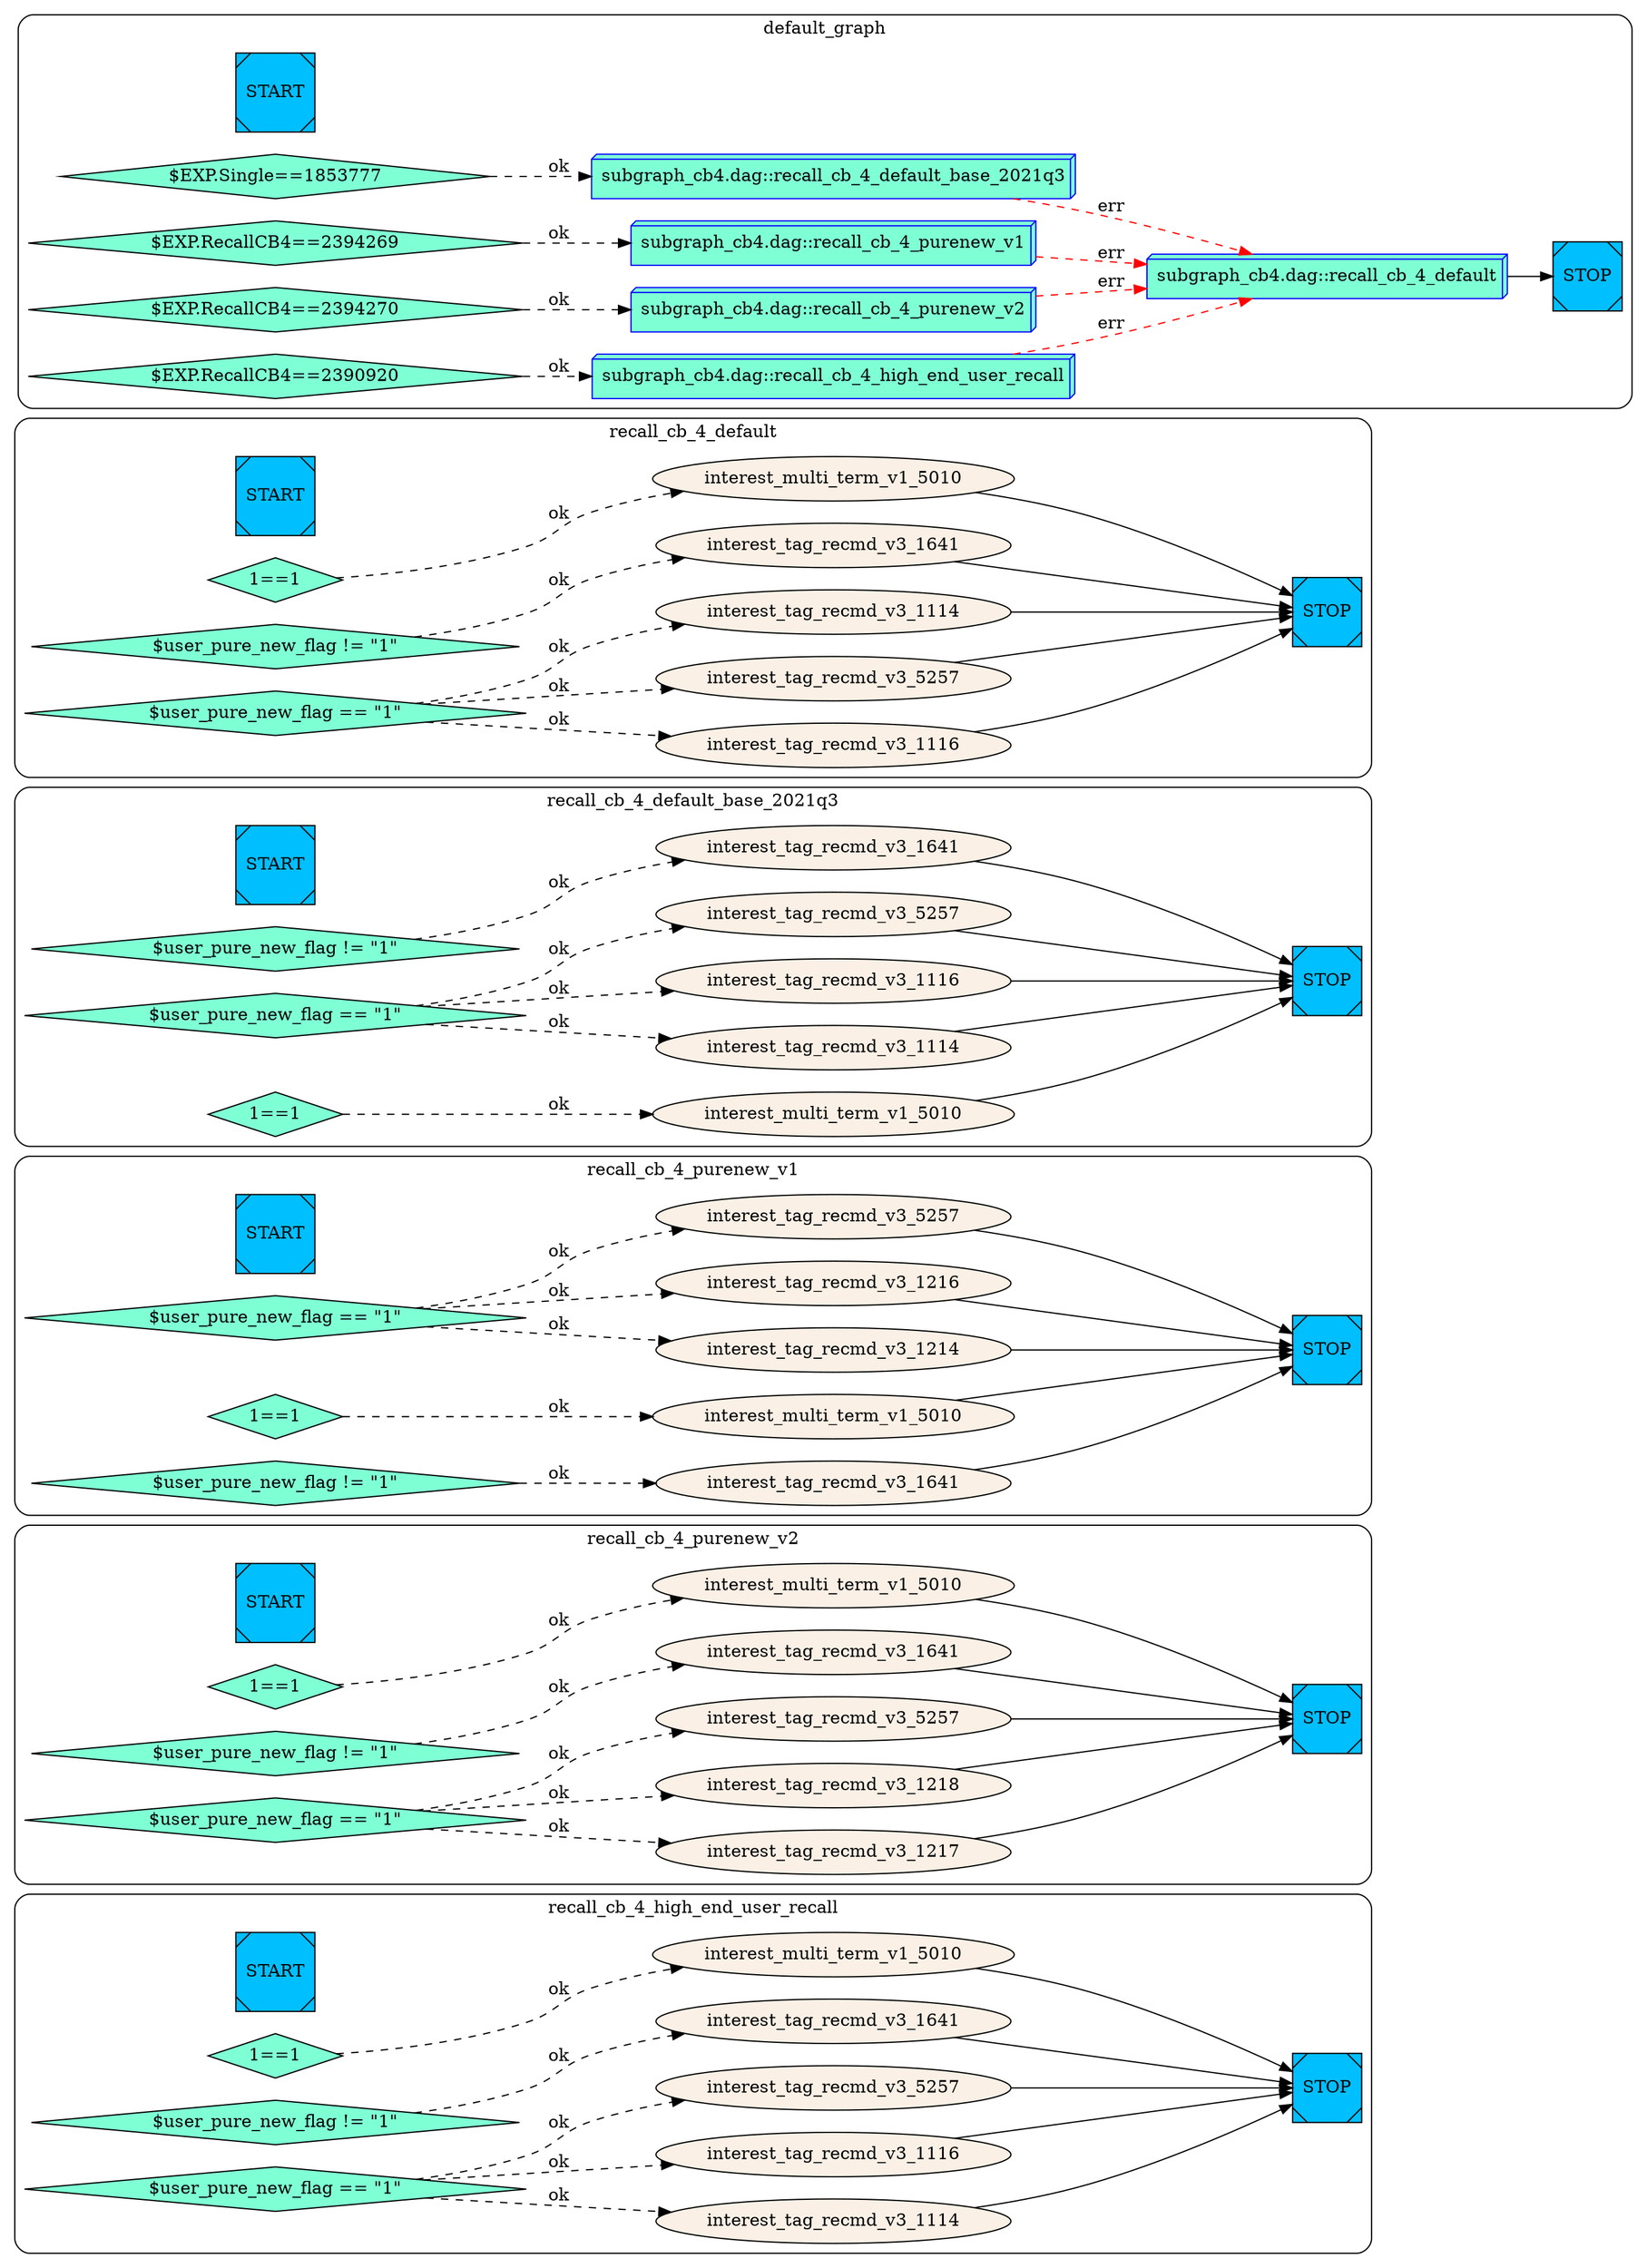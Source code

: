 digraph G {
    rankdir=LR;
  subgraph cluster_recall_cb_4_high_end_user_recall{
    style = rounded;
    label = "recall_cb_4_high_end_user_recall";
    recall_cb_4_high_end_user_recall__START__[color=black fillcolor=deepskyblue style=filled shape=Msquare label="START"];
    recall_cb_4_high_end_user_recall__STOP__[color=black fillcolor=deepskyblue style=filled shape=Msquare label="STOP"];
    recall_cb_4_high_end_user_recall_recall_cb_4_high_end_user_recall_0 [label="1==1" shape=diamond color=black fillcolor=aquamarine style=filled];
    recall_cb_4_high_end_user_recall_interest_multi_term_v1_5010 [label="interest_multi_term_v1_5010" color=black fillcolor=linen style=filled];
    recall_cb_4_high_end_user_recall_recall_cb_4_high_end_user_recall_1 [label="$user_pure_new_flag != \"1\"" shape=diamond color=black fillcolor=aquamarine style=filled];
    recall_cb_4_high_end_user_recall_interest_tag_recmd_v3_1641 [label="interest_tag_recmd_v3_1641" color=black fillcolor=linen style=filled];
    recall_cb_4_high_end_user_recall_recall_cb_4_high_end_user_recall_2 [label="$user_pure_new_flag == \"1\"" shape=diamond color=black fillcolor=aquamarine style=filled];
    recall_cb_4_high_end_user_recall_interest_tag_recmd_v3_1114 [label="interest_tag_recmd_v3_1114" color=black fillcolor=linen style=filled];
    recall_cb_4_high_end_user_recall_interest_tag_recmd_v3_1116 [label="interest_tag_recmd_v3_1116" color=black fillcolor=linen style=filled];
    recall_cb_4_high_end_user_recall_interest_tag_recmd_v3_5257 [label="interest_tag_recmd_v3_5257" color=black fillcolor=linen style=filled];
    recall_cb_4_high_end_user_recall_interest_tag_recmd_v3_1641 -> recall_cb_4_high_end_user_recall__STOP__;
    recall_cb_4_high_end_user_recall_recall_cb_4_high_end_user_recall_1 -> recall_cb_4_high_end_user_recall_interest_tag_recmd_v3_1641 [style=dashed label="ok"];
    recall_cb_4_high_end_user_recall_interest_tag_recmd_v3_1114 -> recall_cb_4_high_end_user_recall__STOP__;
    recall_cb_4_high_end_user_recall_recall_cb_4_high_end_user_recall_2 -> recall_cb_4_high_end_user_recall_interest_tag_recmd_v3_1114 [style=dashed label="ok"];
    recall_cb_4_high_end_user_recall_interest_tag_recmd_v3_1116 -> recall_cb_4_high_end_user_recall__STOP__;
    recall_cb_4_high_end_user_recall_recall_cb_4_high_end_user_recall_2 -> recall_cb_4_high_end_user_recall_interest_tag_recmd_v3_1116 [style=dashed label="ok"];
    recall_cb_4_high_end_user_recall_interest_tag_recmd_v3_5257 -> recall_cb_4_high_end_user_recall__STOP__;
    recall_cb_4_high_end_user_recall_recall_cb_4_high_end_user_recall_2 -> recall_cb_4_high_end_user_recall_interest_tag_recmd_v3_5257 [style=dashed label="ok"];
    recall_cb_4_high_end_user_recall_interest_multi_term_v1_5010 -> recall_cb_4_high_end_user_recall__STOP__;
    recall_cb_4_high_end_user_recall_recall_cb_4_high_end_user_recall_0 -> recall_cb_4_high_end_user_recall_interest_multi_term_v1_5010 [style=dashed label="ok"];
};
  subgraph cluster_recall_cb_4_purenew_v2{
    style = rounded;
    label = "recall_cb_4_purenew_v2";
    recall_cb_4_purenew_v2__START__[color=black fillcolor=deepskyblue style=filled shape=Msquare label="START"];
    recall_cb_4_purenew_v2__STOP__[color=black fillcolor=deepskyblue style=filled shape=Msquare label="STOP"];
    recall_cb_4_purenew_v2_interest_tag_recmd_v3_1217 [label="interest_tag_recmd_v3_1217" color=black fillcolor=linen style=filled];
    recall_cb_4_purenew_v2_interest_tag_recmd_v3_1218 [label="interest_tag_recmd_v3_1218" color=black fillcolor=linen style=filled];
    recall_cb_4_purenew_v2_interest_tag_recmd_v3_5257 [label="interest_tag_recmd_v3_5257" color=black fillcolor=linen style=filled];
    recall_cb_4_purenew_v2_recall_cb_4_purenew_v2_0 [label="1==1" shape=diamond color=black fillcolor=aquamarine style=filled];
    recall_cb_4_purenew_v2_interest_multi_term_v1_5010 [label="interest_multi_term_v1_5010" color=black fillcolor=linen style=filled];
    recall_cb_4_purenew_v2_recall_cb_4_purenew_v2_1 [label="$user_pure_new_flag != \"1\"" shape=diamond color=black fillcolor=aquamarine style=filled];
    recall_cb_4_purenew_v2_interest_tag_recmd_v3_1641 [label="interest_tag_recmd_v3_1641" color=black fillcolor=linen style=filled];
    recall_cb_4_purenew_v2_recall_cb_4_purenew_v2_2 [label="$user_pure_new_flag == \"1\"" shape=diamond color=black fillcolor=aquamarine style=filled];
    recall_cb_4_purenew_v2_interest_tag_recmd_v3_1217 -> recall_cb_4_purenew_v2__STOP__;
    recall_cb_4_purenew_v2_recall_cb_4_purenew_v2_2 -> recall_cb_4_purenew_v2_interest_tag_recmd_v3_1217 [style=dashed label="ok"];
    recall_cb_4_purenew_v2_interest_tag_recmd_v3_1218 -> recall_cb_4_purenew_v2__STOP__;
    recall_cb_4_purenew_v2_recall_cb_4_purenew_v2_2 -> recall_cb_4_purenew_v2_interest_tag_recmd_v3_1218 [style=dashed label="ok"];
    recall_cb_4_purenew_v2_interest_tag_recmd_v3_5257 -> recall_cb_4_purenew_v2__STOP__;
    recall_cb_4_purenew_v2_recall_cb_4_purenew_v2_2 -> recall_cb_4_purenew_v2_interest_tag_recmd_v3_5257 [style=dashed label="ok"];
    recall_cb_4_purenew_v2_interest_multi_term_v1_5010 -> recall_cb_4_purenew_v2__STOP__;
    recall_cb_4_purenew_v2_recall_cb_4_purenew_v2_0 -> recall_cb_4_purenew_v2_interest_multi_term_v1_5010 [style=dashed label="ok"];
    recall_cb_4_purenew_v2_interest_tag_recmd_v3_1641 -> recall_cb_4_purenew_v2__STOP__;
    recall_cb_4_purenew_v2_recall_cb_4_purenew_v2_1 -> recall_cb_4_purenew_v2_interest_tag_recmd_v3_1641 [style=dashed label="ok"];
};
  subgraph cluster_recall_cb_4_purenew_v1{
    style = rounded;
    label = "recall_cb_4_purenew_v1";
    recall_cb_4_purenew_v1__START__[color=black fillcolor=deepskyblue style=filled shape=Msquare label="START"];
    recall_cb_4_purenew_v1__STOP__[color=black fillcolor=deepskyblue style=filled shape=Msquare label="STOP"];
    recall_cb_4_purenew_v1_recall_cb_4_purenew_v1_2 [label="$user_pure_new_flag == \"1\"" shape=diamond color=black fillcolor=aquamarine style=filled];
    recall_cb_4_purenew_v1_interest_tag_recmd_v3_1214 [label="interest_tag_recmd_v3_1214" color=black fillcolor=linen style=filled];
    recall_cb_4_purenew_v1_interest_tag_recmd_v3_1216 [label="interest_tag_recmd_v3_1216" color=black fillcolor=linen style=filled];
    recall_cb_4_purenew_v1_interest_tag_recmd_v3_5257 [label="interest_tag_recmd_v3_5257" color=black fillcolor=linen style=filled];
    recall_cb_4_purenew_v1_recall_cb_4_purenew_v1_0 [label="1==1" shape=diamond color=black fillcolor=aquamarine style=filled];
    recall_cb_4_purenew_v1_interest_multi_term_v1_5010 [label="interest_multi_term_v1_5010" color=black fillcolor=linen style=filled];
    recall_cb_4_purenew_v1_recall_cb_4_purenew_v1_1 [label="$user_pure_new_flag != \"1\"" shape=diamond color=black fillcolor=aquamarine style=filled];
    recall_cb_4_purenew_v1_interest_tag_recmd_v3_1641 [label="interest_tag_recmd_v3_1641" color=black fillcolor=linen style=filled];
    recall_cb_4_purenew_v1_interest_tag_recmd_v3_1641 -> recall_cb_4_purenew_v1__STOP__;
    recall_cb_4_purenew_v1_recall_cb_4_purenew_v1_1 -> recall_cb_4_purenew_v1_interest_tag_recmd_v3_1641 [style=dashed label="ok"];
    recall_cb_4_purenew_v1_interest_tag_recmd_v3_1214 -> recall_cb_4_purenew_v1__STOP__;
    recall_cb_4_purenew_v1_recall_cb_4_purenew_v1_2 -> recall_cb_4_purenew_v1_interest_tag_recmd_v3_1214 [style=dashed label="ok"];
    recall_cb_4_purenew_v1_interest_tag_recmd_v3_1216 -> recall_cb_4_purenew_v1__STOP__;
    recall_cb_4_purenew_v1_recall_cb_4_purenew_v1_2 -> recall_cb_4_purenew_v1_interest_tag_recmd_v3_1216 [style=dashed label="ok"];
    recall_cb_4_purenew_v1_interest_tag_recmd_v3_5257 -> recall_cb_4_purenew_v1__STOP__;
    recall_cb_4_purenew_v1_recall_cb_4_purenew_v1_2 -> recall_cb_4_purenew_v1_interest_tag_recmd_v3_5257 [style=dashed label="ok"];
    recall_cb_4_purenew_v1_interest_multi_term_v1_5010 -> recall_cb_4_purenew_v1__STOP__;
    recall_cb_4_purenew_v1_recall_cb_4_purenew_v1_0 -> recall_cb_4_purenew_v1_interest_multi_term_v1_5010 [style=dashed label="ok"];
};
  subgraph cluster_recall_cb_4_default_base_2021q3{
    style = rounded;
    label = "recall_cb_4_default_base_2021q3";
    recall_cb_4_default_base_2021q3__START__[color=black fillcolor=deepskyblue style=filled shape=Msquare label="START"];
    recall_cb_4_default_base_2021q3__STOP__[color=black fillcolor=deepskyblue style=filled shape=Msquare label="STOP"];
    recall_cb_4_default_base_2021q3_recall_cb_4_default_base_2021q3_1 [label="$user_pure_new_flag != \"1\"" shape=diamond color=black fillcolor=aquamarine style=filled];
    recall_cb_4_default_base_2021q3_interest_tag_recmd_v3_1641 [label="interest_tag_recmd_v3_1641" color=black fillcolor=linen style=filled];
    recall_cb_4_default_base_2021q3_recall_cb_4_default_base_2021q3_2 [label="$user_pure_new_flag == \"1\"" shape=diamond color=black fillcolor=aquamarine style=filled];
    recall_cb_4_default_base_2021q3_interest_tag_recmd_v3_1114 [label="interest_tag_recmd_v3_1114" color=black fillcolor=linen style=filled];
    recall_cb_4_default_base_2021q3_interest_tag_recmd_v3_1116 [label="interest_tag_recmd_v3_1116" color=black fillcolor=linen style=filled];
    recall_cb_4_default_base_2021q3_interest_tag_recmd_v3_5257 [label="interest_tag_recmd_v3_5257" color=black fillcolor=linen style=filled];
    recall_cb_4_default_base_2021q3_recall_cb_4_default_base_2021q3_0 [label="1==1" shape=diamond color=black fillcolor=aquamarine style=filled];
    recall_cb_4_default_base_2021q3_interest_multi_term_v1_5010 [label="interest_multi_term_v1_5010" color=black fillcolor=linen style=filled];
    recall_cb_4_default_base_2021q3_interest_tag_recmd_v3_5257 -> recall_cb_4_default_base_2021q3__STOP__;
    recall_cb_4_default_base_2021q3_recall_cb_4_default_base_2021q3_2 -> recall_cb_4_default_base_2021q3_interest_tag_recmd_v3_5257 [style=dashed label="ok"];
    recall_cb_4_default_base_2021q3_interest_multi_term_v1_5010 -> recall_cb_4_default_base_2021q3__STOP__;
    recall_cb_4_default_base_2021q3_recall_cb_4_default_base_2021q3_0 -> recall_cb_4_default_base_2021q3_interest_multi_term_v1_5010 [style=dashed label="ok"];
    recall_cb_4_default_base_2021q3_interest_tag_recmd_v3_1641 -> recall_cb_4_default_base_2021q3__STOP__;
    recall_cb_4_default_base_2021q3_recall_cb_4_default_base_2021q3_1 -> recall_cb_4_default_base_2021q3_interest_tag_recmd_v3_1641 [style=dashed label="ok"];
    recall_cb_4_default_base_2021q3_interest_tag_recmd_v3_1114 -> recall_cb_4_default_base_2021q3__STOP__;
    recall_cb_4_default_base_2021q3_recall_cb_4_default_base_2021q3_2 -> recall_cb_4_default_base_2021q3_interest_tag_recmd_v3_1114 [style=dashed label="ok"];
    recall_cb_4_default_base_2021q3_interest_tag_recmd_v3_1116 -> recall_cb_4_default_base_2021q3__STOP__;
    recall_cb_4_default_base_2021q3_recall_cb_4_default_base_2021q3_2 -> recall_cb_4_default_base_2021q3_interest_tag_recmd_v3_1116 [style=dashed label="ok"];
};
  subgraph cluster_recall_cb_4_default{
    style = rounded;
    label = "recall_cb_4_default";
    recall_cb_4_default__START__[color=black fillcolor=deepskyblue style=filled shape=Msquare label="START"];
    recall_cb_4_default__STOP__[color=black fillcolor=deepskyblue style=filled shape=Msquare label="STOP"];
    recall_cb_4_default_interest_tag_recmd_v3_1116 [label="interest_tag_recmd_v3_1116" color=black fillcolor=linen style=filled];
    recall_cb_4_default_interest_tag_recmd_v3_5257 [label="interest_tag_recmd_v3_5257" color=black fillcolor=linen style=filled];
    recall_cb_4_default_recall_cb_4_default_0 [label="1==1" shape=diamond color=black fillcolor=aquamarine style=filled];
    recall_cb_4_default_interest_multi_term_v1_5010 [label="interest_multi_term_v1_5010" color=black fillcolor=linen style=filled];
    recall_cb_4_default_recall_cb_4_default_1 [label="$user_pure_new_flag != \"1\"" shape=diamond color=black fillcolor=aquamarine style=filled];
    recall_cb_4_default_interest_tag_recmd_v3_1641 [label="interest_tag_recmd_v3_1641" color=black fillcolor=linen style=filled];
    recall_cb_4_default_recall_cb_4_default_2 [label="$user_pure_new_flag == \"1\"" shape=diamond color=black fillcolor=aquamarine style=filled];
    recall_cb_4_default_interest_tag_recmd_v3_1114 [label="interest_tag_recmd_v3_1114" color=black fillcolor=linen style=filled];
    recall_cb_4_default_interest_multi_term_v1_5010 -> recall_cb_4_default__STOP__;
    recall_cb_4_default_recall_cb_4_default_0 -> recall_cb_4_default_interest_multi_term_v1_5010 [style=dashed label="ok"];
    recall_cb_4_default_interest_tag_recmd_v3_1641 -> recall_cb_4_default__STOP__;
    recall_cb_4_default_recall_cb_4_default_1 -> recall_cb_4_default_interest_tag_recmd_v3_1641 [style=dashed label="ok"];
    recall_cb_4_default_interest_tag_recmd_v3_1114 -> recall_cb_4_default__STOP__;
    recall_cb_4_default_recall_cb_4_default_2 -> recall_cb_4_default_interest_tag_recmd_v3_1114 [style=dashed label="ok"];
    recall_cb_4_default_interest_tag_recmd_v3_1116 -> recall_cb_4_default__STOP__;
    recall_cb_4_default_recall_cb_4_default_2 -> recall_cb_4_default_interest_tag_recmd_v3_1116 [style=dashed label="ok"];
    recall_cb_4_default_interest_tag_recmd_v3_5257 -> recall_cb_4_default__STOP__;
    recall_cb_4_default_recall_cb_4_default_2 -> recall_cb_4_default_interest_tag_recmd_v3_5257 [style=dashed label="ok"];
};
  subgraph cluster_default_graph{
    style = rounded;
    label = "default_graph";
    default_graph__START__[color=black fillcolor=deepskyblue style=filled shape=Msquare label="START"];
    default_graph__STOP__[color=black fillcolor=deepskyblue style=filled shape=Msquare label="STOP"];
    default_graph_default_graph_0 [label="$EXP.Single==1853777" shape=diamond color=black fillcolor=aquamarine style=filled];
    default_graph_subgraph_invoke_random_base_2021q3 [label="subgraph_cb4.dag::recall_cb_4_default_base_2021q3" shape=box3d, color=blue fillcolor=aquamarine style=filled];
    default_graph_default_graph_1 [label="$EXP.RecallCB4==2394269" shape=diamond color=black fillcolor=aquamarine style=filled];
    default_graph_subgraph_invoke_recall_cb_4_purenew_v1 [label="subgraph_cb4.dag::recall_cb_4_purenew_v1" shape=box3d, color=blue fillcolor=aquamarine style=filled];
    default_graph_default_graph_2 [label="$EXP.RecallCB4==2394270" shape=diamond color=black fillcolor=aquamarine style=filled];
    default_graph_subgraph_invoke_recall_cb_4_purenew_v2 [label="subgraph_cb4.dag::recall_cb_4_purenew_v2" shape=box3d, color=blue fillcolor=aquamarine style=filled];
    default_graph_default_graph_3 [label="$EXP.RecallCB4==2390920" shape=diamond color=black fillcolor=aquamarine style=filled];
    default_graph_subgraph_invoke_recall_cb_4_high_end_user_recall [label="subgraph_cb4.dag::recall_cb_4_high_end_user_recall" shape=box3d, color=blue fillcolor=aquamarine style=filled];
    default_graph_subgraph_invoke_base_graph [label="subgraph_cb4.dag::recall_cb_4_default" shape=box3d, color=blue fillcolor=aquamarine style=filled];
    default_graph_default_graph_2 -> default_graph_subgraph_invoke_recall_cb_4_purenew_v2 [style=dashed label="ok"];
    default_graph_default_graph_3 -> default_graph_subgraph_invoke_recall_cb_4_high_end_user_recall [style=dashed label="ok"];
    default_graph_subgraph_invoke_base_graph -> default_graph__STOP__;
    default_graph_subgraph_invoke_random_base_2021q3 -> default_graph_subgraph_invoke_base_graph [style=dashed color=red label="err"];
    default_graph_subgraph_invoke_recall_cb_4_purenew_v1 -> default_graph_subgraph_invoke_base_graph [style=dashed color=red label="err"];
    default_graph_subgraph_invoke_recall_cb_4_purenew_v2 -> default_graph_subgraph_invoke_base_graph [style=dashed color=red label="err"];
    default_graph_subgraph_invoke_recall_cb_4_high_end_user_recall -> default_graph_subgraph_invoke_base_graph [style=dashed color=red label="err"];
    default_graph_default_graph_0 -> default_graph_subgraph_invoke_random_base_2021q3 [style=dashed label="ok"];
    default_graph_default_graph_1 -> default_graph_subgraph_invoke_recall_cb_4_purenew_v1 [style=dashed label="ok"];
};
}
